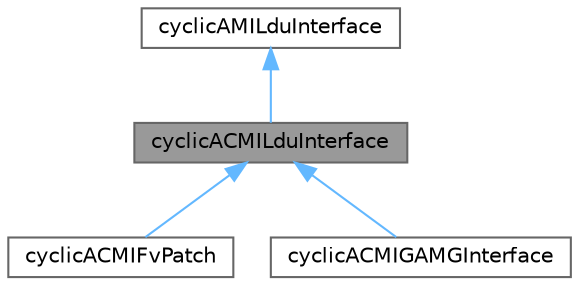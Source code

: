 digraph "cyclicACMILduInterface"
{
 // LATEX_PDF_SIZE
  bgcolor="transparent";
  edge [fontname=Helvetica,fontsize=10,labelfontname=Helvetica,labelfontsize=10];
  node [fontname=Helvetica,fontsize=10,shape=box,height=0.2,width=0.4];
  Node1 [id="Node000001",label="cyclicACMILduInterface",height=0.2,width=0.4,color="gray40", fillcolor="grey60", style="filled", fontcolor="black",tooltip="An abstract base class for cyclic ACMI coupled interfaces."];
  Node2 -> Node1 [id="edge1_Node000001_Node000002",dir="back",color="steelblue1",style="solid",tooltip=" "];
  Node2 [id="Node000002",label="cyclicAMILduInterface",height=0.2,width=0.4,color="gray40", fillcolor="white", style="filled",URL="$classFoam_1_1cyclicAMILduInterface.html",tooltip="An abstract base class for cyclic AMI coupled interfaces."];
  Node1 -> Node3 [id="edge2_Node000001_Node000003",dir="back",color="steelblue1",style="solid",tooltip=" "];
  Node3 [id="Node000003",label="cyclicACMIFvPatch",height=0.2,width=0.4,color="gray40", fillcolor="white", style="filled",URL="$classFoam_1_1cyclicACMIFvPatch.html",tooltip="Cyclic patch for Arbitrarily Coupled Mesh Interface (ACMI)"];
  Node1 -> Node4 [id="edge3_Node000001_Node000004",dir="back",color="steelblue1",style="solid",tooltip=" "];
  Node4 [id="Node000004",label="cyclicACMIGAMGInterface",height=0.2,width=0.4,color="gray40", fillcolor="white", style="filled",URL="$classFoam_1_1cyclicACMIGAMGInterface.html",tooltip="GAMG agglomerated cyclic ACMI interface."];
}
